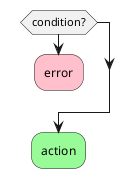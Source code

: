 @startuml
'https://plantuml.com/activity-diagram-beta

' 可以使用 kill or detach 进行停止

'kill 版
'if (condition?) then
'#pink:error;
'kill
'endif
'#palegreen:action;


' detach 版
if (condition?) then
#pink:error;
detach
endif
#palegreen:action;

@enduml
